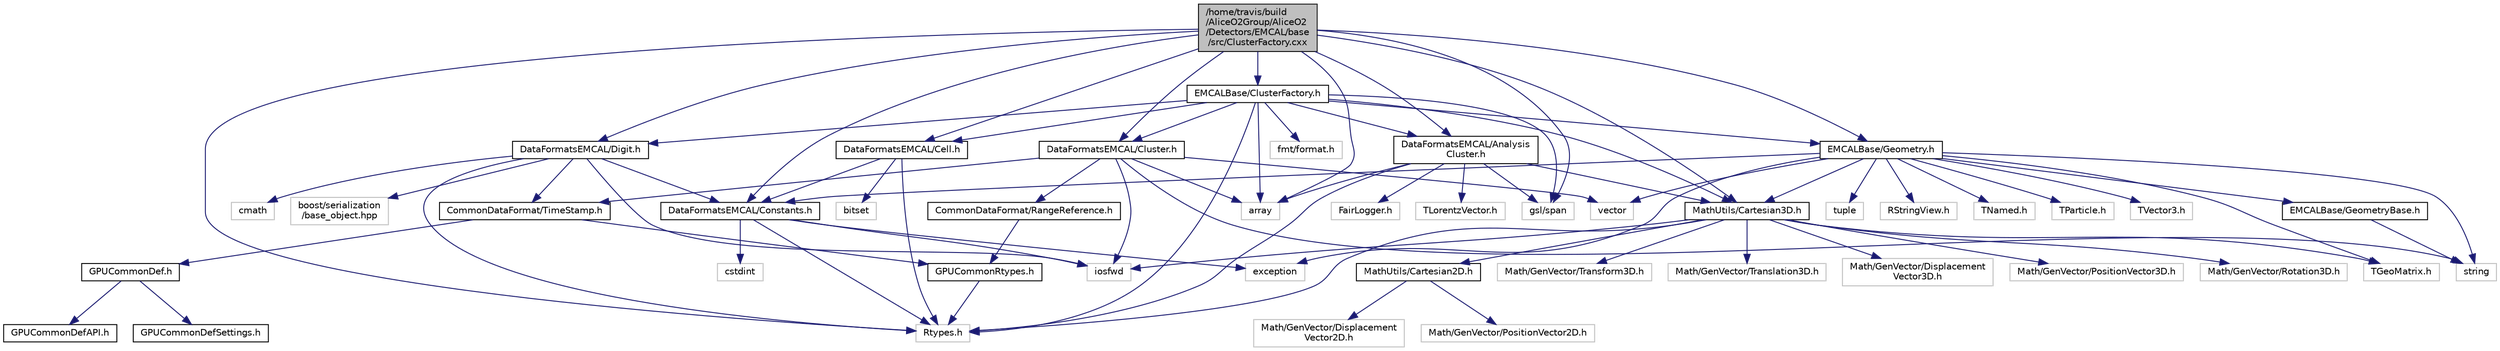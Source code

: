 digraph "/home/travis/build/AliceO2Group/AliceO2/Detectors/EMCAL/base/src/ClusterFactory.cxx"
{
 // INTERACTIVE_SVG=YES
  bgcolor="transparent";
  edge [fontname="Helvetica",fontsize="10",labelfontname="Helvetica",labelfontsize="10"];
  node [fontname="Helvetica",fontsize="10",shape=record];
  Node0 [label="/home/travis/build\l/AliceO2Group/AliceO2\l/Detectors/EMCAL/base\l/src/ClusterFactory.cxx",height=0.2,width=0.4,color="black", fillcolor="grey75", style="filled", fontcolor="black"];
  Node0 -> Node1 [color="midnightblue",fontsize="10",style="solid",fontname="Helvetica"];
  Node1 [label="array",height=0.2,width=0.4,color="grey75"];
  Node0 -> Node2 [color="midnightblue",fontsize="10",style="solid",fontname="Helvetica"];
  Node2 [label="gsl/span",height=0.2,width=0.4,color="grey75"];
  Node0 -> Node3 [color="midnightblue",fontsize="10",style="solid",fontname="Helvetica"];
  Node3 [label="Rtypes.h",height=0.2,width=0.4,color="grey75"];
  Node0 -> Node4 [color="midnightblue",fontsize="10",style="solid",fontname="Helvetica"];
  Node4 [label="DataFormatsEMCAL/Cluster.h",height=0.2,width=0.4,color="black",URL="$dc/d27/DataFormats_2Detectors_2EMCAL_2include_2DataFormatsEMCAL_2Cluster_8h.html"];
  Node4 -> Node1 [color="midnightblue",fontsize="10",style="solid",fontname="Helvetica"];
  Node4 -> Node5 [color="midnightblue",fontsize="10",style="solid",fontname="Helvetica"];
  Node5 [label="iosfwd",height=0.2,width=0.4,color="grey75"];
  Node4 -> Node6 [color="midnightblue",fontsize="10",style="solid",fontname="Helvetica"];
  Node6 [label="string",height=0.2,width=0.4,color="grey75"];
  Node4 -> Node7 [color="midnightblue",fontsize="10",style="solid",fontname="Helvetica"];
  Node7 [label="vector",height=0.2,width=0.4,color="grey75"];
  Node4 -> Node8 [color="midnightblue",fontsize="10",style="solid",fontname="Helvetica"];
  Node8 [label="CommonDataFormat/TimeStamp.h",height=0.2,width=0.4,color="black",URL="$df/d5d/common_2include_2CommonDataFormat_2TimeStamp_8h.html"];
  Node8 -> Node9 [color="midnightblue",fontsize="10",style="solid",fontname="Helvetica"];
  Node9 [label="GPUCommonRtypes.h",height=0.2,width=0.4,color="black",URL="$d2/d45/GPUCommonRtypes_8h.html"];
  Node9 -> Node3 [color="midnightblue",fontsize="10",style="solid",fontname="Helvetica"];
  Node8 -> Node10 [color="midnightblue",fontsize="10",style="solid",fontname="Helvetica"];
  Node10 [label="GPUCommonDef.h",height=0.2,width=0.4,color="black",URL="$df/d21/GPUCommonDef_8h.html"];
  Node10 -> Node11 [color="midnightblue",fontsize="10",style="solid",fontname="Helvetica"];
  Node11 [label="GPUCommonDefSettings.h",height=0.2,width=0.4,color="black",URL="$d5/d93/GPUCommonDefSettings_8h.html"];
  Node10 -> Node12 [color="midnightblue",fontsize="10",style="solid",fontname="Helvetica"];
  Node12 [label="GPUCommonDefAPI.h",height=0.2,width=0.4,color="black",URL="$da/d5a/GPUCommonDefAPI_8h.html"];
  Node4 -> Node13 [color="midnightblue",fontsize="10",style="solid",fontname="Helvetica"];
  Node13 [label="CommonDataFormat/RangeReference.h",height=0.2,width=0.4,color="black",URL="$de/d64/RangeReference_8h.html",tooltip="Class to refer to the 1st entry and N elements of some group in the continuous container. "];
  Node13 -> Node9 [color="midnightblue",fontsize="10",style="solid",fontname="Helvetica"];
  Node0 -> Node14 [color="midnightblue",fontsize="10",style="solid",fontname="Helvetica"];
  Node14 [label="DataFormatsEMCAL/Digit.h",height=0.2,width=0.4,color="black",URL="$d3/d6e/DataFormats_2Detectors_2EMCAL_2include_2DataFormatsEMCAL_2Digit_8h.html"];
  Node14 -> Node5 [color="midnightblue",fontsize="10",style="solid",fontname="Helvetica"];
  Node14 -> Node15 [color="midnightblue",fontsize="10",style="solid",fontname="Helvetica"];
  Node15 [label="cmath",height=0.2,width=0.4,color="grey75"];
  Node14 -> Node3 [color="midnightblue",fontsize="10",style="solid",fontname="Helvetica"];
  Node14 -> Node8 [color="midnightblue",fontsize="10",style="solid",fontname="Helvetica"];
  Node14 -> Node16 [color="midnightblue",fontsize="10",style="solid",fontname="Helvetica"];
  Node16 [label="DataFormatsEMCAL/Constants.h",height=0.2,width=0.4,color="black",URL="$dd/dda/DataFormats_2Detectors_2EMCAL_2include_2DataFormatsEMCAL_2Constants_8h.html"];
  Node16 -> Node3 [color="midnightblue",fontsize="10",style="solid",fontname="Helvetica"];
  Node16 -> Node5 [color="midnightblue",fontsize="10",style="solid",fontname="Helvetica"];
  Node16 -> Node17 [color="midnightblue",fontsize="10",style="solid",fontname="Helvetica"];
  Node17 [label="exception",height=0.2,width=0.4,color="grey75"];
  Node16 -> Node18 [color="midnightblue",fontsize="10",style="solid",fontname="Helvetica"];
  Node18 [label="cstdint",height=0.2,width=0.4,color="grey75"];
  Node14 -> Node19 [color="midnightblue",fontsize="10",style="solid",fontname="Helvetica"];
  Node19 [label="boost/serialization\l/base_object.hpp",height=0.2,width=0.4,color="grey75"];
  Node0 -> Node20 [color="midnightblue",fontsize="10",style="solid",fontname="Helvetica"];
  Node20 [label="DataFormatsEMCAL/Cell.h",height=0.2,width=0.4,color="black",URL="$d5/dd3/DataFormats_2Detectors_2EMCAL_2include_2DataFormatsEMCAL_2Cell_8h.html"];
  Node20 -> Node21 [color="midnightblue",fontsize="10",style="solid",fontname="Helvetica"];
  Node21 [label="bitset",height=0.2,width=0.4,color="grey75"];
  Node20 -> Node3 [color="midnightblue",fontsize="10",style="solid",fontname="Helvetica"];
  Node20 -> Node16 [color="midnightblue",fontsize="10",style="solid",fontname="Helvetica"];
  Node0 -> Node22 [color="midnightblue",fontsize="10",style="solid",fontname="Helvetica"];
  Node22 [label="DataFormatsEMCAL/Analysis\lCluster.h",height=0.2,width=0.4,color="black",URL="$d8/da3/AnalysisCluster_8h.html"];
  Node22 -> Node23 [color="midnightblue",fontsize="10",style="solid",fontname="Helvetica"];
  Node23 [label="FairLogger.h",height=0.2,width=0.4,color="grey75"];
  Node22 -> Node2 [color="midnightblue",fontsize="10",style="solid",fontname="Helvetica"];
  Node22 -> Node1 [color="midnightblue",fontsize="10",style="solid",fontname="Helvetica"];
  Node22 -> Node3 [color="midnightblue",fontsize="10",style="solid",fontname="Helvetica"];
  Node22 -> Node24 [color="midnightblue",fontsize="10",style="solid",fontname="Helvetica"];
  Node24 [label="MathUtils/Cartesian3D.h",height=0.2,width=0.4,color="black",URL="$dd/d76/Cartesian3D_8h.html"];
  Node24 -> Node25 [color="midnightblue",fontsize="10",style="solid",fontname="Helvetica"];
  Node25 [label="Math/GenVector/Displacement\lVector3D.h",height=0.2,width=0.4,color="grey75"];
  Node24 -> Node26 [color="midnightblue",fontsize="10",style="solid",fontname="Helvetica"];
  Node26 [label="Math/GenVector/PositionVector3D.h",height=0.2,width=0.4,color="grey75"];
  Node24 -> Node27 [color="midnightblue",fontsize="10",style="solid",fontname="Helvetica"];
  Node27 [label="Math/GenVector/Rotation3D.h",height=0.2,width=0.4,color="grey75"];
  Node24 -> Node28 [color="midnightblue",fontsize="10",style="solid",fontname="Helvetica"];
  Node28 [label="Math/GenVector/Transform3D.h",height=0.2,width=0.4,color="grey75"];
  Node24 -> Node29 [color="midnightblue",fontsize="10",style="solid",fontname="Helvetica"];
  Node29 [label="Math/GenVector/Translation3D.h",height=0.2,width=0.4,color="grey75"];
  Node24 -> Node3 [color="midnightblue",fontsize="10",style="solid",fontname="Helvetica"];
  Node24 -> Node30 [color="midnightblue",fontsize="10",style="solid",fontname="Helvetica"];
  Node30 [label="TGeoMatrix.h",height=0.2,width=0.4,color="grey75"];
  Node24 -> Node5 [color="midnightblue",fontsize="10",style="solid",fontname="Helvetica"];
  Node24 -> Node31 [color="midnightblue",fontsize="10",style="solid",fontname="Helvetica"];
  Node31 [label="MathUtils/Cartesian2D.h",height=0.2,width=0.4,color="black",URL="$d2/dd0/Cartesian2D_8h.html"];
  Node31 -> Node32 [color="midnightblue",fontsize="10",style="solid",fontname="Helvetica"];
  Node32 [label="Math/GenVector/Displacement\lVector2D.h",height=0.2,width=0.4,color="grey75"];
  Node31 -> Node33 [color="midnightblue",fontsize="10",style="solid",fontname="Helvetica"];
  Node33 [label="Math/GenVector/PositionVector2D.h",height=0.2,width=0.4,color="grey75"];
  Node22 -> Node34 [color="midnightblue",fontsize="10",style="solid",fontname="Helvetica"];
  Node34 [label="TLorentzVector.h",height=0.2,width=0.4,color="grey75"];
  Node0 -> Node16 [color="midnightblue",fontsize="10",style="solid",fontname="Helvetica"];
  Node0 -> Node35 [color="midnightblue",fontsize="10",style="solid",fontname="Helvetica"];
  Node35 [label="EMCALBase/Geometry.h",height=0.2,width=0.4,color="black",URL="$dd/da8/EMCAL_2base_2include_2EMCALBase_2Geometry_8h.html"];
  Node35 -> Node17 [color="midnightblue",fontsize="10",style="solid",fontname="Helvetica"];
  Node35 -> Node6 [color="midnightblue",fontsize="10",style="solid",fontname="Helvetica"];
  Node35 -> Node36 [color="midnightblue",fontsize="10",style="solid",fontname="Helvetica"];
  Node36 [label="tuple",height=0.2,width=0.4,color="grey75"];
  Node35 -> Node7 [color="midnightblue",fontsize="10",style="solid",fontname="Helvetica"];
  Node35 -> Node37 [color="midnightblue",fontsize="10",style="solid",fontname="Helvetica"];
  Node37 [label="RStringView.h",height=0.2,width=0.4,color="grey75"];
  Node35 -> Node30 [color="midnightblue",fontsize="10",style="solid",fontname="Helvetica"];
  Node35 -> Node38 [color="midnightblue",fontsize="10",style="solid",fontname="Helvetica"];
  Node38 [label="TNamed.h",height=0.2,width=0.4,color="grey75"];
  Node35 -> Node39 [color="midnightblue",fontsize="10",style="solid",fontname="Helvetica"];
  Node39 [label="TParticle.h",height=0.2,width=0.4,color="grey75"];
  Node35 -> Node40 [color="midnightblue",fontsize="10",style="solid",fontname="Helvetica"];
  Node40 [label="TVector3.h",height=0.2,width=0.4,color="grey75"];
  Node35 -> Node16 [color="midnightblue",fontsize="10",style="solid",fontname="Helvetica"];
  Node35 -> Node41 [color="midnightblue",fontsize="10",style="solid",fontname="Helvetica"];
  Node41 [label="EMCALBase/GeometryBase.h",height=0.2,width=0.4,color="black",URL="$d5/d5e/GeometryBase_8h.html"];
  Node41 -> Node6 [color="midnightblue",fontsize="10",style="solid",fontname="Helvetica"];
  Node35 -> Node24 [color="midnightblue",fontsize="10",style="solid",fontname="Helvetica"];
  Node0 -> Node24 [color="midnightblue",fontsize="10",style="solid",fontname="Helvetica"];
  Node0 -> Node42 [color="midnightblue",fontsize="10",style="solid",fontname="Helvetica"];
  Node42 [label="EMCALBase/ClusterFactory.h",height=0.2,width=0.4,color="black",URL="$d0/d55/ClusterFactory_8h.html"];
  Node42 -> Node1 [color="midnightblue",fontsize="10",style="solid",fontname="Helvetica"];
  Node42 -> Node2 [color="midnightblue",fontsize="10",style="solid",fontname="Helvetica"];
  Node42 -> Node3 [color="midnightblue",fontsize="10",style="solid",fontname="Helvetica"];
  Node42 -> Node43 [color="midnightblue",fontsize="10",style="solid",fontname="Helvetica"];
  Node43 [label="fmt/format.h",height=0.2,width=0.4,color="grey75"];
  Node42 -> Node4 [color="midnightblue",fontsize="10",style="solid",fontname="Helvetica"];
  Node42 -> Node14 [color="midnightblue",fontsize="10",style="solid",fontname="Helvetica"];
  Node42 -> Node20 [color="midnightblue",fontsize="10",style="solid",fontname="Helvetica"];
  Node42 -> Node22 [color="midnightblue",fontsize="10",style="solid",fontname="Helvetica"];
  Node42 -> Node35 [color="midnightblue",fontsize="10",style="solid",fontname="Helvetica"];
  Node42 -> Node24 [color="midnightblue",fontsize="10",style="solid",fontname="Helvetica"];
}
